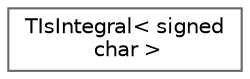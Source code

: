 digraph "Graphical Class Hierarchy"
{
 // INTERACTIVE_SVG=YES
 // LATEX_PDF_SIZE
  bgcolor="transparent";
  edge [fontname=Helvetica,fontsize=10,labelfontname=Helvetica,labelfontsize=10];
  node [fontname=Helvetica,fontsize=10,shape=box,height=0.2,width=0.4];
  rankdir="LR";
  Node0 [id="Node000000",label="TIsIntegral\< signed\l char \>",height=0.2,width=0.4,color="grey40", fillcolor="white", style="filled",URL="$d6/de1/structTIsIntegral_3_01signed_01char_01_4.html",tooltip=" "];
}
